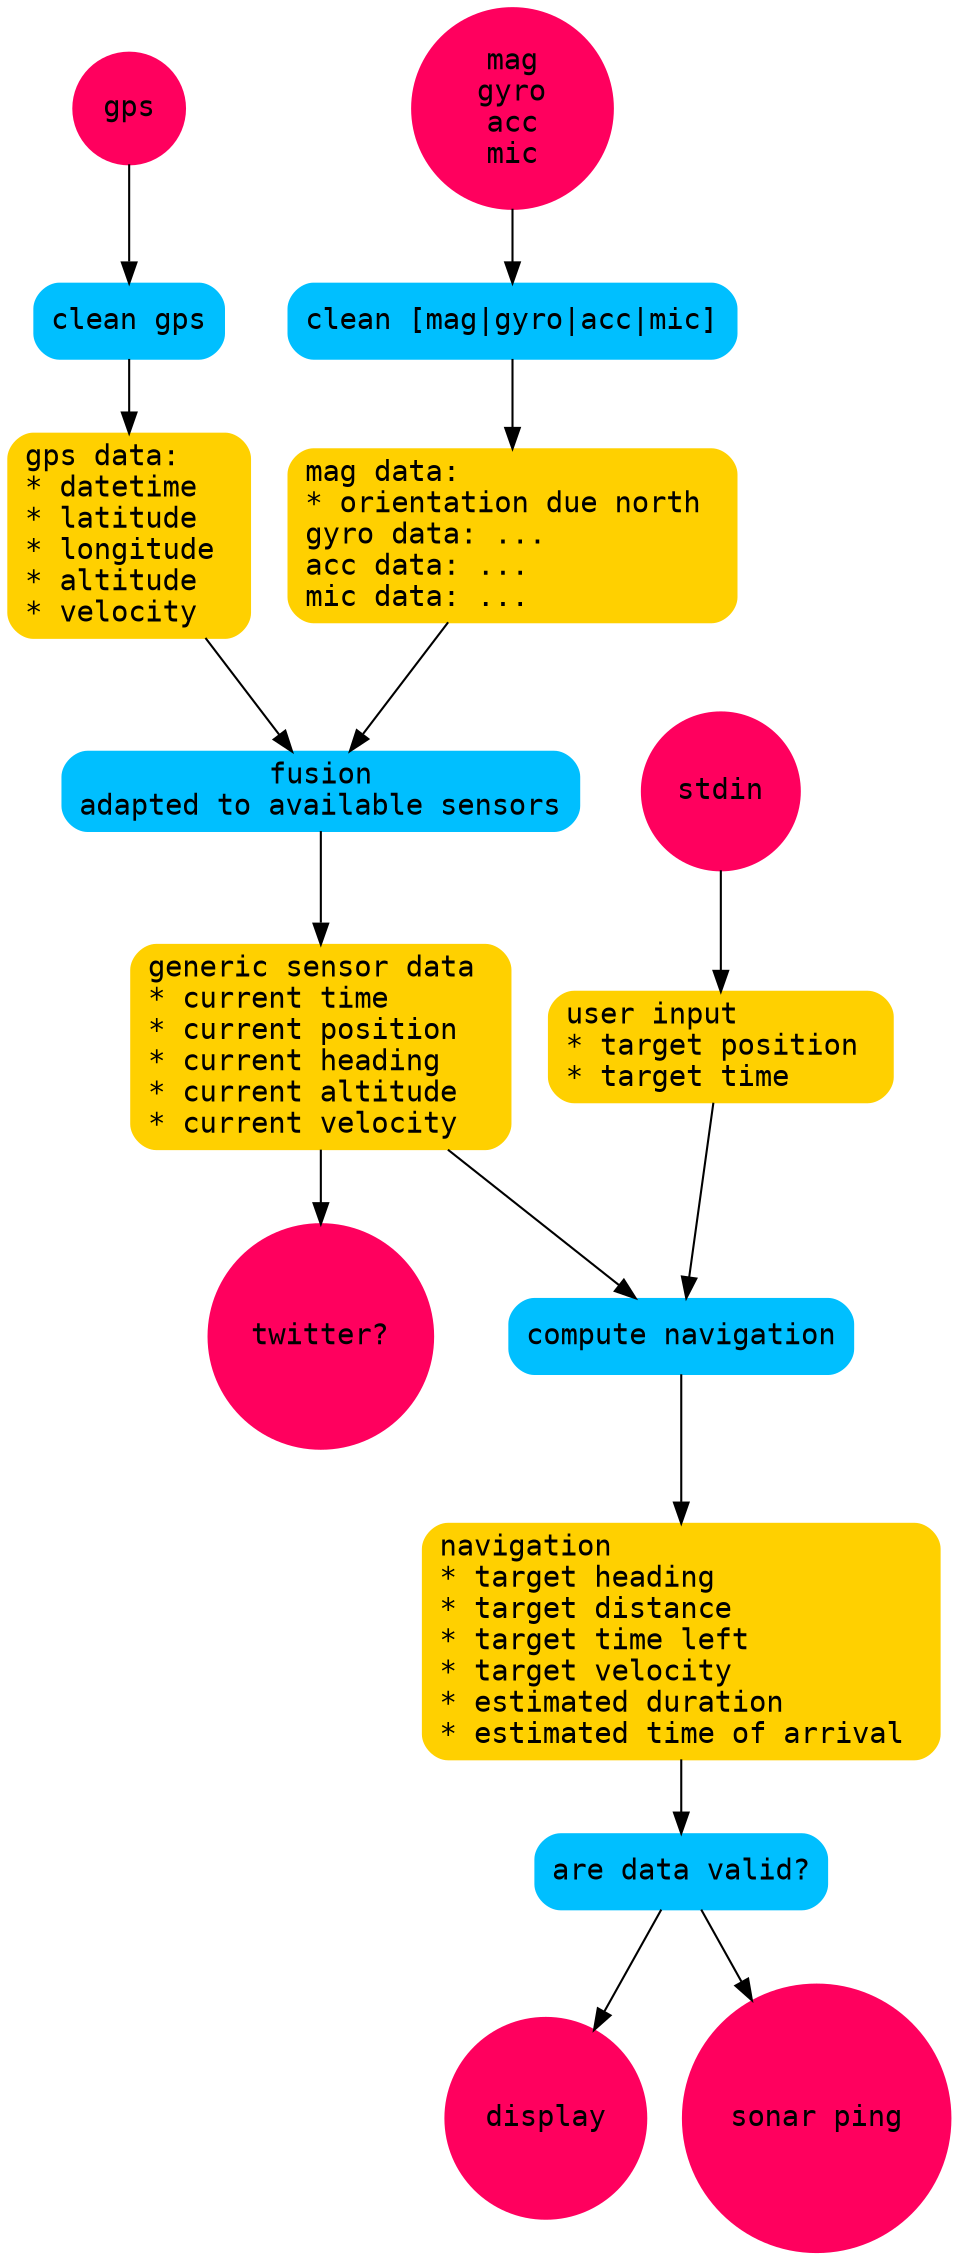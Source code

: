 // rendering:
// dot -Tpdf dataflow_wtg.dot -o dataflow_wtg.pdf


digraph dataflow_wtg {

    node [fontname="dejavu sans mono"]


/// i/o nodes

    node [shape="circle" color="#ff005e" fillcolor="#ff005e" style="filled"] //  width="1" heigth="1" fixedsize="true"

    gps_input [label="gps"]
    mag_etc_input [label="\
mag\n\
gyro\n\
acc\n\
mic\n\
"]
    twitter [label="twitter?"]
    stdin [label="stdin"]
    display [label="display"]
    sonar_ping [label="sonar ping"]


/// function nodes ////////////////////////////////////////////

    node [shape="box" color="deepskyblue" fillcolor="deepskyblue" style="filled,rounded"]

    clean_gps [label="clean gps"]
    clean_mag_etc [label="clean [mag|gyro|acc|mic]"]
    fusion [label="fusion\nadapted to available sensors"]
    compute_navigation [label="compute navigation"]
    are_data_valid [label="are data valid?"]


/// data nodes ////////////////////////////////////////////////

    node [shape="box" color="#ffd000" fillcolor="#ffd000" style="filled,rounded"]

    gps_data [label="\
gps data: \l\
* datetime \l\
* latitude \l\
* longitude \l\
* altitude \l\
* velocity \l\
"]

    mag_etc_data [label="\
mag data: \l\
* orientation due north \l\
gyro data: ... \l\
acc data: ... \l\
mic data: ... \l\
"]

    generic_sensor_data [label="\
generic sensor data \l\
* current time \l\
* current position \l\
* current heading \l\
* current altitude \l\
* current velocity \l\
"]

    user_input [label="\
user input \l\
* target position \l\
* target time \l\
"]

    navigation [label="\
navigation \l\
* target heading \l\
* target distance \l\
* target time left \l\
* target velocity \l\
* estimated duration \l\
* estimated time of arrival \l\
"]


/// edges /////////////////////////////////////////////////////

    stdin -> user_input

    gps_input
        -> clean_gps
        -> gps_data
    
    mag_etc_input
        -> clean_mag_etc
        -> mag_etc_data

    {gps_data mag_etc_data}
        -> fusion
        -> generic_sensor_data

    {user_input generic_sensor_data}
        -> compute_navigation
        -> navigation
        -> are_data_valid
        -> {display sonar_ping}

    generic_sensor_data -> twitter

}


/// stuff /////////////////////////////////////////////////////

//    http://graphviz.996277.n3.nabble.com/Constant-radius-for-circle-shape-node-td1769.html
//    main_loop [shape="plaintext" label="main loop"]
